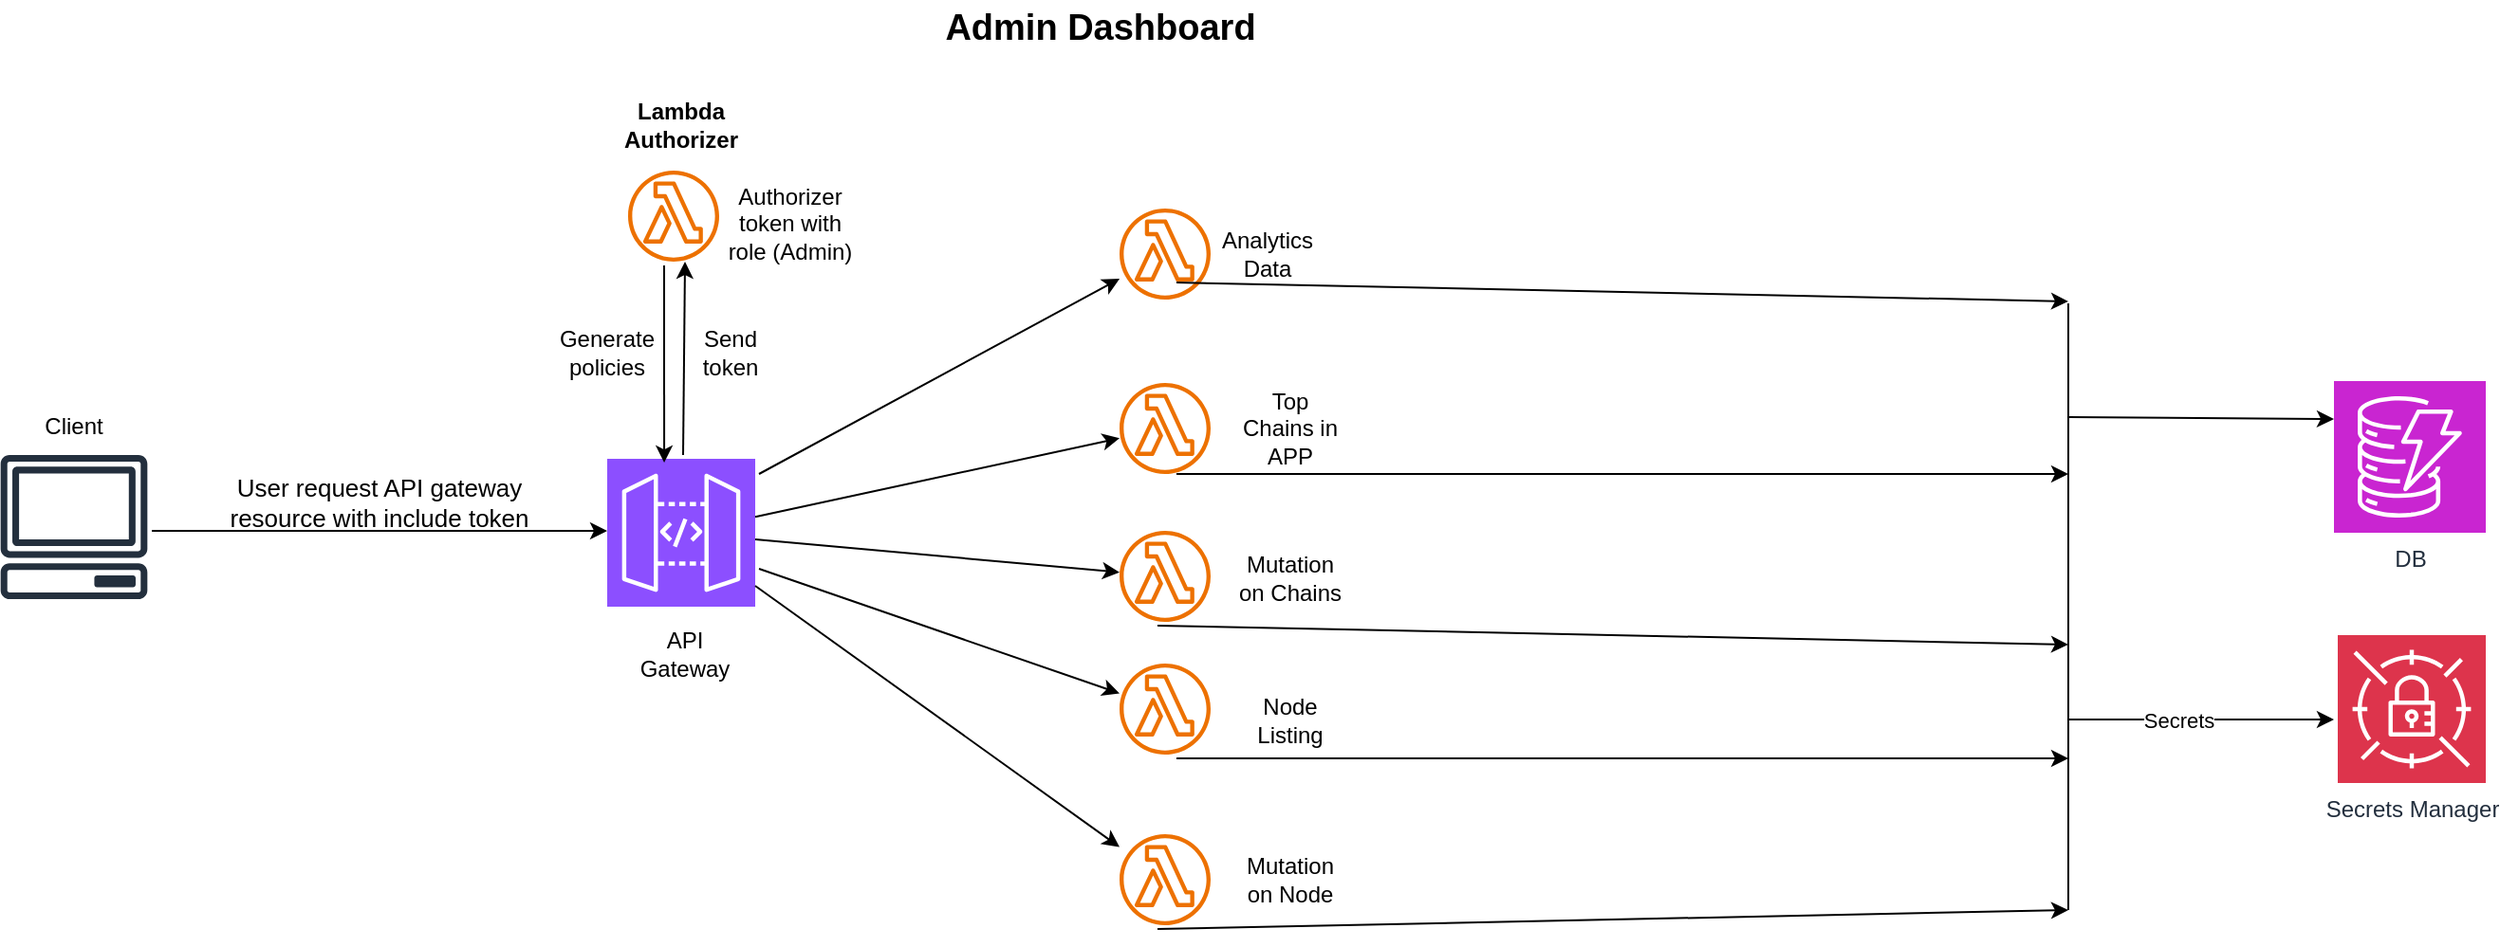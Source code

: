 <mxfile version="23.1.5" type="device">
  <diagram name="Page-1" id="wGSEQD3Y984f35dVQMhO">
    <mxGraphModel dx="1434" dy="780" grid="1" gridSize="10" guides="1" tooltips="1" connect="1" arrows="1" fold="1" page="1" pageScale="1" pageWidth="850" pageHeight="1100" math="0" shadow="0">
      <root>
        <mxCell id="0" />
        <mxCell id="1" parent="0" />
        <mxCell id="j73sJbp-NiUNHyKADYKd-1" value="&lt;b&gt;&lt;font style=&quot;font-size: 19px;&quot;&gt;Admin Dashboard&lt;/font&gt;&lt;/b&gt;" style="text;html=1;align=center;verticalAlign=middle;whiteSpace=wrap;rounded=0;" parent="1" vertex="1">
          <mxGeometry x="440" y="40" width="420" height="30" as="geometry" />
        </mxCell>
        <mxCell id="j73sJbp-NiUNHyKADYKd-4" value="" style="sketch=0;outlineConnect=0;fontColor=#232F3E;gradientColor=none;fillColor=#232F3D;strokeColor=none;dashed=0;verticalLabelPosition=bottom;verticalAlign=top;align=center;html=1;fontSize=12;fontStyle=0;aspect=fixed;pointerEvents=1;shape=mxgraph.aws4.client;" parent="1" vertex="1">
          <mxGeometry x="70" y="280" width="78" height="76" as="geometry" />
        </mxCell>
        <mxCell id="j73sJbp-NiUNHyKADYKd-7" value="" style="sketch=0;points=[[0,0,0],[0.25,0,0],[0.5,0,0],[0.75,0,0],[1,0,0],[0,1,0],[0.25,1,0],[0.5,1,0],[0.75,1,0],[1,1,0],[0,0.25,0],[0,0.5,0],[0,0.75,0],[1,0.25,0],[1,0.5,0],[1,0.75,0]];outlineConnect=0;fontColor=#232F3E;fillColor=#8C4FFF;strokeColor=#ffffff;dashed=0;verticalLabelPosition=bottom;verticalAlign=top;align=center;html=1;fontSize=12;fontStyle=0;aspect=fixed;shape=mxgraph.aws4.resourceIcon;resIcon=mxgraph.aws4.api_gateway;" parent="1" vertex="1">
          <mxGeometry x="390" y="282" width="78" height="78" as="geometry" />
        </mxCell>
        <mxCell id="j73sJbp-NiUNHyKADYKd-8" value="" style="sketch=0;outlineConnect=0;fontColor=#232F3E;gradientColor=none;fillColor=#ED7100;strokeColor=none;dashed=0;verticalLabelPosition=bottom;verticalAlign=top;align=center;html=1;fontSize=12;fontStyle=0;aspect=fixed;pointerEvents=1;shape=mxgraph.aws4.lambda_function;" parent="1" vertex="1">
          <mxGeometry x="401" y="130" width="48" height="48" as="geometry" />
        </mxCell>
        <mxCell id="j73sJbp-NiUNHyKADYKd-9" value="" style="endArrow=classic;html=1;rounded=0;" parent="1" edge="1">
          <mxGeometry width="50" height="50" relative="1" as="geometry">
            <mxPoint x="150" y="320" as="sourcePoint" />
            <mxPoint x="390" y="320" as="targetPoint" />
          </mxGeometry>
        </mxCell>
        <mxCell id="j73sJbp-NiUNHyKADYKd-11" value="Client" style="text;html=1;align=center;verticalAlign=middle;whiteSpace=wrap;rounded=0;" parent="1" vertex="1">
          <mxGeometry x="79" y="250" width="60" height="30" as="geometry" />
        </mxCell>
        <mxCell id="j73sJbp-NiUNHyKADYKd-14" value="" style="sketch=0;outlineConnect=0;fontColor=#232F3E;gradientColor=none;fillColor=#ED7100;strokeColor=none;dashed=0;verticalLabelPosition=bottom;verticalAlign=top;align=center;html=1;fontSize=12;fontStyle=0;aspect=fixed;pointerEvents=1;shape=mxgraph.aws4.lambda_function;" parent="1" vertex="1">
          <mxGeometry x="660" y="150" width="48" height="48" as="geometry" />
        </mxCell>
        <mxCell id="j73sJbp-NiUNHyKADYKd-19" value="&lt;font style=&quot;font-size: 13px;&quot;&gt;User request API gateway resource with include token&lt;/font&gt;" style="text;html=1;align=center;verticalAlign=middle;whiteSpace=wrap;rounded=0;" parent="1" vertex="1">
          <mxGeometry x="180" y="290" width="180" height="30" as="geometry" />
        </mxCell>
        <mxCell id="j73sJbp-NiUNHyKADYKd-21" value="" style="endArrow=classic;html=1;rounded=0;entryX=0.625;entryY=1;entryDx=0;entryDy=0;entryPerimeter=0;" parent="1" target="j73sJbp-NiUNHyKADYKd-8" edge="1">
          <mxGeometry width="50" height="50" relative="1" as="geometry">
            <mxPoint x="430" y="280" as="sourcePoint" />
            <mxPoint x="480" y="230" as="targetPoint" />
          </mxGeometry>
        </mxCell>
        <mxCell id="j73sJbp-NiUNHyKADYKd-22" value="" style="endArrow=classic;html=1;rounded=0;entryX=0.385;entryY=0.026;entryDx=0;entryDy=0;entryPerimeter=0;" parent="1" target="j73sJbp-NiUNHyKADYKd-7" edge="1">
          <mxGeometry width="50" height="50" relative="1" as="geometry">
            <mxPoint x="420" y="180" as="sourcePoint" />
            <mxPoint x="470" y="130" as="targetPoint" />
          </mxGeometry>
        </mxCell>
        <mxCell id="j73sJbp-NiUNHyKADYKd-23" value="Send token" style="text;html=1;align=center;verticalAlign=middle;whiteSpace=wrap;rounded=0;" parent="1" vertex="1">
          <mxGeometry x="425" y="211" width="60" height="30" as="geometry" />
        </mxCell>
        <mxCell id="j73sJbp-NiUNHyKADYKd-37" value="Generate policies" style="text;html=1;align=center;verticalAlign=middle;whiteSpace=wrap;rounded=0;" parent="1" vertex="1">
          <mxGeometry x="360" y="211" width="60" height="30" as="geometry" />
        </mxCell>
        <mxCell id="j73sJbp-NiUNHyKADYKd-48" value="" style="endArrow=classic;html=1;rounded=0;" parent="1" target="j73sJbp-NiUNHyKADYKd-14" edge="1">
          <mxGeometry width="50" height="50" relative="1" as="geometry">
            <mxPoint x="470" y="290" as="sourcePoint" />
            <mxPoint x="520" y="240" as="targetPoint" />
          </mxGeometry>
        </mxCell>
        <mxCell id="j73sJbp-NiUNHyKADYKd-59" value="Authorizer token with role (Admin)" style="text;html=1;align=center;verticalAlign=middle;whiteSpace=wrap;rounded=0;" parent="1" vertex="1">
          <mxGeometry x="449" y="138" width="75" height="40" as="geometry" />
        </mxCell>
        <mxCell id="j73sJbp-NiUNHyKADYKd-60" value="API Gateway" style="text;html=1;align=center;verticalAlign=middle;whiteSpace=wrap;rounded=0;" parent="1" vertex="1">
          <mxGeometry x="401" y="370" width="60" height="30" as="geometry" />
        </mxCell>
        <mxCell id="j73sJbp-NiUNHyKADYKd-61" value="" style="endArrow=none;html=1;rounded=0;" parent="1" edge="1">
          <mxGeometry width="50" height="50" relative="1" as="geometry">
            <mxPoint x="1160" y="520" as="sourcePoint" />
            <mxPoint x="1160" y="200" as="targetPoint" />
          </mxGeometry>
        </mxCell>
        <mxCell id="j73sJbp-NiUNHyKADYKd-66" value="DB" style="sketch=0;points=[[0,0,0],[0.25,0,0],[0.5,0,0],[0.75,0,0],[1,0,0],[0,1,0],[0.25,1,0],[0.5,1,0],[0.75,1,0],[1,1,0],[0,0.25,0],[0,0.5,0],[0,0.75,0],[1,0.25,0],[1,0.5,0],[1,0.75,0]];outlineConnect=0;fontColor=#232F3E;fillColor=#C925D1;strokeColor=#ffffff;dashed=0;verticalLabelPosition=bottom;verticalAlign=top;align=center;html=1;fontSize=12;fontStyle=0;aspect=fixed;shape=mxgraph.aws4.resourceIcon;resIcon=mxgraph.aws4.dynamodb;noLabel=0;" parent="1" vertex="1">
          <mxGeometry x="1300" y="241" width="80" height="80" as="geometry" />
        </mxCell>
        <mxCell id="j73sJbp-NiUNHyKADYKd-67" value="Secrets Manager" style="sketch=0;points=[[0,0,0],[0.25,0,0],[0.5,0,0],[0.75,0,0],[1,0,0],[0,1,0],[0.25,1,0],[0.5,1,0],[0.75,1,0],[1,1,0],[0,0.25,0],[0,0.5,0],[0,0.75,0],[1,0.25,0],[1,0.5,0],[1,0.75,0]];outlineConnect=0;fontColor=#232F3E;fillColor=#DD344C;strokeColor=#ffffff;dashed=0;verticalLabelPosition=bottom;verticalAlign=top;align=center;html=1;fontSize=12;fontStyle=0;aspect=fixed;shape=mxgraph.aws4.resourceIcon;resIcon=mxgraph.aws4.secrets_manager;" parent="1" vertex="1">
          <mxGeometry x="1302" y="375" width="78" height="78" as="geometry" />
        </mxCell>
        <mxCell id="j73sJbp-NiUNHyKADYKd-68" value="" style="endArrow=classic;html=1;rounded=0;" parent="1" edge="1">
          <mxGeometry width="50" height="50" relative="1" as="geometry">
            <mxPoint x="1160" y="419.5" as="sourcePoint" />
            <mxPoint x="1300" y="419.5" as="targetPoint" />
          </mxGeometry>
        </mxCell>
        <mxCell id="j73sJbp-NiUNHyKADYKd-70" value="Secrets" style="edgeLabel;html=1;align=center;verticalAlign=middle;resizable=0;points=[];" parent="j73sJbp-NiUNHyKADYKd-68" vertex="1" connectable="0">
          <mxGeometry x="-0.171" relative="1" as="geometry">
            <mxPoint as="offset" />
          </mxGeometry>
        </mxCell>
        <mxCell id="j73sJbp-NiUNHyKADYKd-69" value="" style="endArrow=classic;html=1;rounded=0;entryX=0;entryY=0.25;entryDx=0;entryDy=0;entryPerimeter=0;" parent="1" target="j73sJbp-NiUNHyKADYKd-66" edge="1">
          <mxGeometry width="50" height="50" relative="1" as="geometry">
            <mxPoint x="1160" y="260" as="sourcePoint" />
            <mxPoint x="1210" y="220" as="targetPoint" />
          </mxGeometry>
        </mxCell>
        <mxCell id="j73sJbp-NiUNHyKADYKd-71" value="&lt;b&gt;Lambda Authorizer&lt;/b&gt;" style="text;html=1;align=center;verticalAlign=middle;whiteSpace=wrap;rounded=0;" parent="1" vertex="1">
          <mxGeometry x="405" y="90" width="48" height="31" as="geometry" />
        </mxCell>
        <mxCell id="KoGHYjcyNZ8tDWma8IO1-4" value="" style="sketch=0;outlineConnect=0;fontColor=#232F3E;gradientColor=none;fillColor=#ED7100;strokeColor=none;dashed=0;verticalLabelPosition=bottom;verticalAlign=top;align=center;html=1;fontSize=12;fontStyle=0;aspect=fixed;pointerEvents=1;shape=mxgraph.aws4.lambda_function;" vertex="1" parent="1">
          <mxGeometry x="660" y="242" width="48" height="48" as="geometry" />
        </mxCell>
        <mxCell id="KoGHYjcyNZ8tDWma8IO1-5" value="" style="sketch=0;outlineConnect=0;fontColor=#232F3E;gradientColor=none;fillColor=#ED7100;strokeColor=none;dashed=0;verticalLabelPosition=bottom;verticalAlign=top;align=center;html=1;fontSize=12;fontStyle=0;aspect=fixed;pointerEvents=1;shape=mxgraph.aws4.lambda_function;" vertex="1" parent="1">
          <mxGeometry x="660" y="320" width="48" height="48" as="geometry" />
        </mxCell>
        <mxCell id="KoGHYjcyNZ8tDWma8IO1-6" value="" style="sketch=0;outlineConnect=0;fontColor=#232F3E;gradientColor=none;fillColor=#ED7100;strokeColor=none;dashed=0;verticalLabelPosition=bottom;verticalAlign=top;align=center;html=1;fontSize=12;fontStyle=0;aspect=fixed;pointerEvents=1;shape=mxgraph.aws4.lambda_function;" vertex="1" parent="1">
          <mxGeometry x="660" y="480" width="48" height="48" as="geometry" />
        </mxCell>
        <mxCell id="KoGHYjcyNZ8tDWma8IO1-7" value="" style="sketch=0;outlineConnect=0;fontColor=#232F3E;gradientColor=none;fillColor=#ED7100;strokeColor=none;dashed=0;verticalLabelPosition=bottom;verticalAlign=top;align=center;html=1;fontSize=12;fontStyle=0;aspect=fixed;pointerEvents=1;shape=mxgraph.aws4.lambda_function;" vertex="1" parent="1">
          <mxGeometry x="660" y="390" width="48" height="48" as="geometry" />
        </mxCell>
        <mxCell id="KoGHYjcyNZ8tDWma8IO1-8" value="Analytics Data" style="text;html=1;align=center;verticalAlign=middle;whiteSpace=wrap;rounded=0;" vertex="1" parent="1">
          <mxGeometry x="708" y="159" width="60" height="30" as="geometry" />
        </mxCell>
        <mxCell id="KoGHYjcyNZ8tDWma8IO1-9" value="Top Chains in APP" style="text;html=1;align=center;verticalAlign=middle;whiteSpace=wrap;rounded=0;" vertex="1" parent="1">
          <mxGeometry x="720" y="251" width="60" height="30" as="geometry" />
        </mxCell>
        <mxCell id="KoGHYjcyNZ8tDWma8IO1-10" value="Mutation on Chains" style="text;html=1;align=center;verticalAlign=middle;whiteSpace=wrap;rounded=0;" vertex="1" parent="1">
          <mxGeometry x="720" y="330" width="60" height="30" as="geometry" />
        </mxCell>
        <mxCell id="KoGHYjcyNZ8tDWma8IO1-11" value="Node Listing" style="text;html=1;align=center;verticalAlign=middle;whiteSpace=wrap;rounded=0;" vertex="1" parent="1">
          <mxGeometry x="720" y="405" width="60" height="30" as="geometry" />
        </mxCell>
        <mxCell id="KoGHYjcyNZ8tDWma8IO1-12" value="Mutation on Node" style="text;html=1;align=center;verticalAlign=middle;whiteSpace=wrap;rounded=0;" vertex="1" parent="1">
          <mxGeometry x="720" y="489" width="60" height="30" as="geometry" />
        </mxCell>
        <mxCell id="KoGHYjcyNZ8tDWma8IO1-13" value="" style="endArrow=classic;html=1;rounded=0;" edge="1" parent="1" source="j73sJbp-NiUNHyKADYKd-7" target="KoGHYjcyNZ8tDWma8IO1-4">
          <mxGeometry width="50" height="50" relative="1" as="geometry">
            <mxPoint x="470" y="320" as="sourcePoint" />
            <mxPoint x="520" y="270" as="targetPoint" />
          </mxGeometry>
        </mxCell>
        <mxCell id="KoGHYjcyNZ8tDWma8IO1-14" value="" style="endArrow=classic;html=1;rounded=0;" edge="1" parent="1" source="j73sJbp-NiUNHyKADYKd-7" target="KoGHYjcyNZ8tDWma8IO1-5">
          <mxGeometry width="50" height="50" relative="1" as="geometry">
            <mxPoint x="470" y="340" as="sourcePoint" />
            <mxPoint x="520" y="290" as="targetPoint" />
          </mxGeometry>
        </mxCell>
        <mxCell id="KoGHYjcyNZ8tDWma8IO1-15" value="" style="endArrow=classic;html=1;rounded=0;" edge="1" parent="1" target="KoGHYjcyNZ8tDWma8IO1-7">
          <mxGeometry width="50" height="50" relative="1" as="geometry">
            <mxPoint x="470" y="340" as="sourcePoint" />
            <mxPoint x="520" y="300" as="targetPoint" />
          </mxGeometry>
        </mxCell>
        <mxCell id="KoGHYjcyNZ8tDWma8IO1-18" value="" style="endArrow=classic;html=1;rounded=0;" edge="1" parent="1" source="j73sJbp-NiUNHyKADYKd-7" target="KoGHYjcyNZ8tDWma8IO1-6">
          <mxGeometry width="50" height="50" relative="1" as="geometry">
            <mxPoint x="480" y="360" as="sourcePoint" />
            <mxPoint x="530" y="310" as="targetPoint" />
          </mxGeometry>
        </mxCell>
        <mxCell id="KoGHYjcyNZ8tDWma8IO1-19" value="" style="endArrow=classic;html=1;rounded=0;" edge="1" parent="1">
          <mxGeometry width="50" height="50" relative="1" as="geometry">
            <mxPoint x="690" y="189" as="sourcePoint" />
            <mxPoint x="1160" y="199" as="targetPoint" />
          </mxGeometry>
        </mxCell>
        <mxCell id="KoGHYjcyNZ8tDWma8IO1-20" value="" style="endArrow=classic;html=1;rounded=0;" edge="1" parent="1">
          <mxGeometry width="50" height="50" relative="1" as="geometry">
            <mxPoint x="690" y="290" as="sourcePoint" />
            <mxPoint x="1160" y="290" as="targetPoint" />
          </mxGeometry>
        </mxCell>
        <mxCell id="KoGHYjcyNZ8tDWma8IO1-21" value="" style="endArrow=classic;html=1;rounded=0;" edge="1" parent="1">
          <mxGeometry width="50" height="50" relative="1" as="geometry">
            <mxPoint x="680" y="370" as="sourcePoint" />
            <mxPoint x="1160" y="380" as="targetPoint" />
          </mxGeometry>
        </mxCell>
        <mxCell id="KoGHYjcyNZ8tDWma8IO1-22" value="" style="endArrow=classic;html=1;rounded=0;" edge="1" parent="1">
          <mxGeometry width="50" height="50" relative="1" as="geometry">
            <mxPoint x="690" y="440" as="sourcePoint" />
            <mxPoint x="1160" y="440" as="targetPoint" />
          </mxGeometry>
        </mxCell>
        <mxCell id="KoGHYjcyNZ8tDWma8IO1-23" value="" style="endArrow=classic;html=1;rounded=0;" edge="1" parent="1">
          <mxGeometry width="50" height="50" relative="1" as="geometry">
            <mxPoint x="680" y="530" as="sourcePoint" />
            <mxPoint x="1160" y="520" as="targetPoint" />
          </mxGeometry>
        </mxCell>
      </root>
    </mxGraphModel>
  </diagram>
</mxfile>

